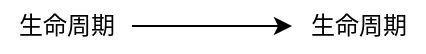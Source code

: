 <mxfile>
    <diagram id="D9avOEsZx0P9m3oK40n_" name="Page-1">
        <mxGraphModel dx="1290" dy="593" grid="0" gridSize="10" guides="1" tooltips="1" connect="1" arrows="1" fold="1" page="0" pageScale="1" pageWidth="850" pageHeight="1100" math="0" shadow="0">
            <root>
                <mxCell id="0"/>
                <mxCell id="1" parent="0"/>
                <mxCell id="4" value="" style="edgeStyle=none;html=1;" parent="1" source="2" target="3" edge="1">
                    <mxGeometry relative="1" as="geometry"/>
                </mxCell>
                <mxCell id="2" value="生命周期" style="text;html=1;align=center;verticalAlign=middle;resizable=0;points=[];autosize=1;strokeColor=none;fillColor=none;" parent="1" vertex="1">
                    <mxGeometry x="40" y="202" width="66" height="26" as="geometry"/>
                </mxCell>
                <mxCell id="3" value="生命周期" style="text;html=1;align=center;verticalAlign=middle;resizable=0;points=[];autosize=1;strokeColor=none;fillColor=none;" parent="1" vertex="1">
                    <mxGeometry x="186" y="202" width="66" height="26" as="geometry"/>
                </mxCell>
            </root>
        </mxGraphModel>
    </diagram>
</mxfile>
